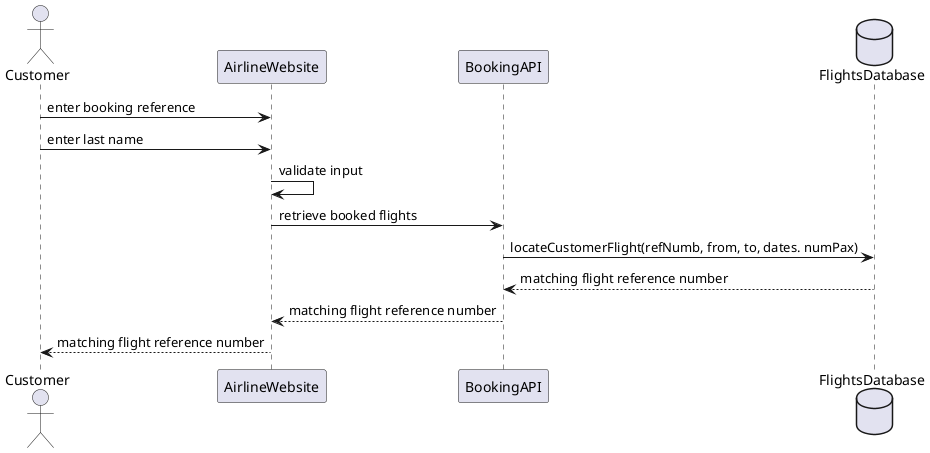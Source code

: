 @startuml
actor Customer
participant AirlineWebsite
participant BookingAPI
database FlightsDatabase
Customer -> AirlineWebsite: enter booking reference 
Customer -> AirlineWebsite: enter last name
AirlineWebsite -> AirlineWebsite: validate input
AirlineWebsite -> BookingAPI: retrieve booked flights
BookingAPI -> FlightsDatabase: locateCustomerFlight(refNumb, from, to, dates. numPax)
FlightsDatabase --> BookingAPI: matching flight reference number
BookingAPI --> AirlineWebsite: matching flight reference number
AirlineWebsite --> Customer: matching flight reference number
@enduml
